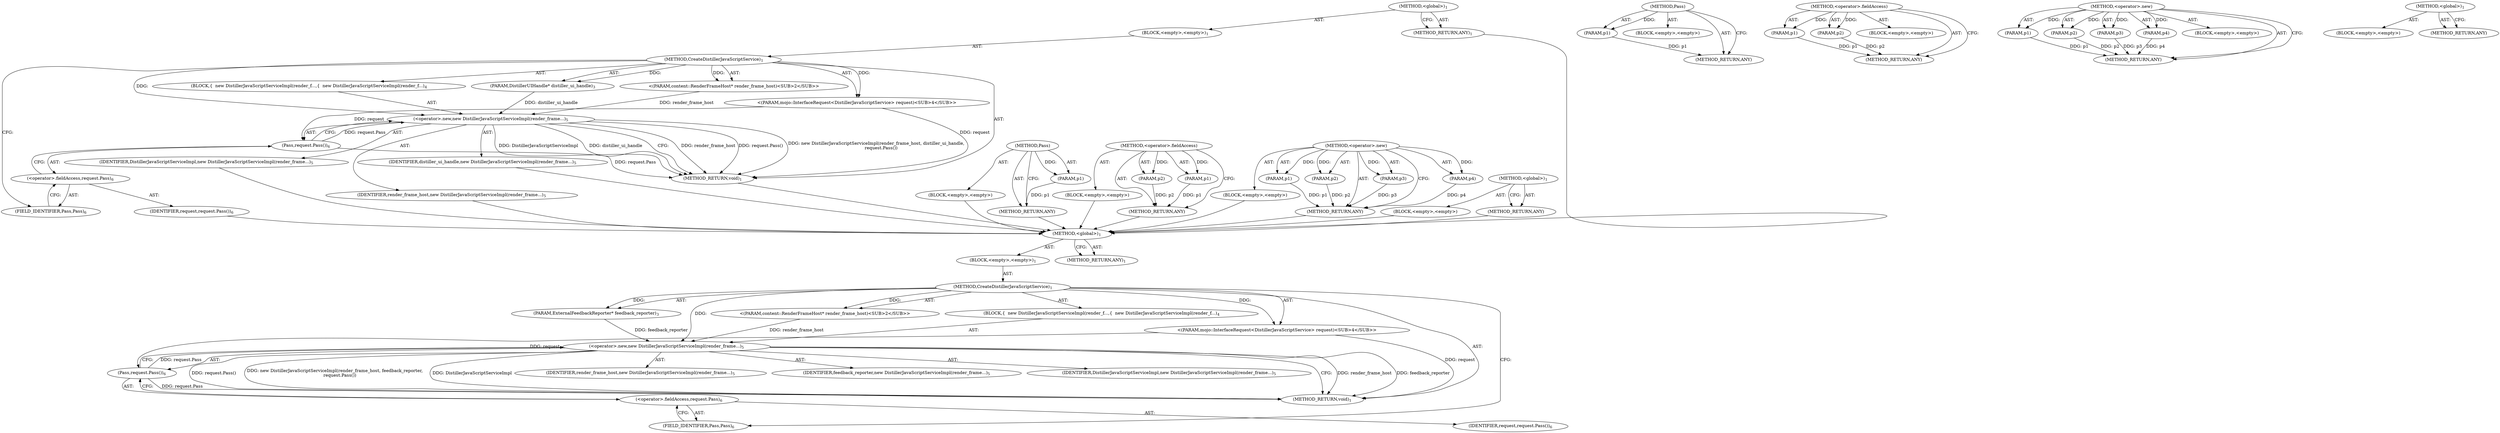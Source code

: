 digraph "&lt;global&gt;" {
vulnerable_6 [label=<(METHOD,&lt;global&gt;)<SUB>1</SUB>>];
vulnerable_7 [label=<(BLOCK,&lt;empty&gt;,&lt;empty&gt;)<SUB>1</SUB>>];
vulnerable_8 [label=<(METHOD,CreateDistillerJavaScriptService)<SUB>1</SUB>>];
vulnerable_9 [label="<(PARAM,content::RenderFrameHost* render_frame_host)<SUB>2</SUB>>"];
vulnerable_10 [label=<(PARAM,ExternalFeedbackReporter* feedback_reporter)<SUB>3</SUB>>];
vulnerable_11 [label="<(PARAM,mojo::InterfaceRequest&lt;DistillerJavaScriptService&gt; request)<SUB>4</SUB>>"];
vulnerable_12 [label=<(BLOCK,{
  new DistillerJavaScriptServiceImpl(render_f...,{
  new DistillerJavaScriptServiceImpl(render_f...)<SUB>4</SUB>>];
vulnerable_13 [label=<(&lt;operator&gt;.new,new DistillerJavaScriptServiceImpl(render_frame...)<SUB>5</SUB>>];
vulnerable_14 [label=<(IDENTIFIER,DistillerJavaScriptServiceImpl,new DistillerJavaScriptServiceImpl(render_frame...)<SUB>5</SUB>>];
vulnerable_15 [label=<(IDENTIFIER,render_frame_host,new DistillerJavaScriptServiceImpl(render_frame...)<SUB>5</SUB>>];
vulnerable_16 [label=<(IDENTIFIER,feedback_reporter,new DistillerJavaScriptServiceImpl(render_frame...)<SUB>5</SUB>>];
vulnerable_17 [label=<(Pass,request.Pass())<SUB>6</SUB>>];
vulnerable_18 [label=<(&lt;operator&gt;.fieldAccess,request.Pass)<SUB>6</SUB>>];
vulnerable_19 [label=<(IDENTIFIER,request,request.Pass())<SUB>6</SUB>>];
vulnerable_20 [label=<(FIELD_IDENTIFIER,Pass,Pass)<SUB>6</SUB>>];
vulnerable_21 [label=<(METHOD_RETURN,void)<SUB>1</SUB>>];
vulnerable_23 [label=<(METHOD_RETURN,ANY)<SUB>1</SUB>>];
vulnerable_51 [label=<(METHOD,Pass)>];
vulnerable_52 [label=<(PARAM,p1)>];
vulnerable_53 [label=<(BLOCK,&lt;empty&gt;,&lt;empty&gt;)>];
vulnerable_54 [label=<(METHOD_RETURN,ANY)>];
vulnerable_55 [label=<(METHOD,&lt;operator&gt;.fieldAccess)>];
vulnerable_56 [label=<(PARAM,p1)>];
vulnerable_57 [label=<(PARAM,p2)>];
vulnerable_58 [label=<(BLOCK,&lt;empty&gt;,&lt;empty&gt;)>];
vulnerable_59 [label=<(METHOD_RETURN,ANY)>];
vulnerable_44 [label=<(METHOD,&lt;operator&gt;.new)>];
vulnerable_45 [label=<(PARAM,p1)>];
vulnerable_46 [label=<(PARAM,p2)>];
vulnerable_47 [label=<(PARAM,p3)>];
vulnerable_48 [label=<(PARAM,p4)>];
vulnerable_49 [label=<(BLOCK,&lt;empty&gt;,&lt;empty&gt;)>];
vulnerable_50 [label=<(METHOD_RETURN,ANY)>];
vulnerable_38 [label=<(METHOD,&lt;global&gt;)<SUB>1</SUB>>];
vulnerable_39 [label=<(BLOCK,&lt;empty&gt;,&lt;empty&gt;)>];
vulnerable_40 [label=<(METHOD_RETURN,ANY)>];
fixed_6 [label=<(METHOD,&lt;global&gt;)<SUB>1</SUB>>];
fixed_7 [label=<(BLOCK,&lt;empty&gt;,&lt;empty&gt;)<SUB>1</SUB>>];
fixed_8 [label=<(METHOD,CreateDistillerJavaScriptService)<SUB>1</SUB>>];
fixed_9 [label="<(PARAM,content::RenderFrameHost* render_frame_host)<SUB>2</SUB>>"];
fixed_10 [label=<(PARAM,DistillerUIHandle* distiller_ui_handle)<SUB>3</SUB>>];
fixed_11 [label="<(PARAM,mojo::InterfaceRequest&lt;DistillerJavaScriptService&gt; request)<SUB>4</SUB>>"];
fixed_12 [label=<(BLOCK,{
  new DistillerJavaScriptServiceImpl(render_f...,{
  new DistillerJavaScriptServiceImpl(render_f...)<SUB>4</SUB>>];
fixed_13 [label=<(&lt;operator&gt;.new,new DistillerJavaScriptServiceImpl(render_frame...)<SUB>5</SUB>>];
fixed_14 [label=<(IDENTIFIER,DistillerJavaScriptServiceImpl,new DistillerJavaScriptServiceImpl(render_frame...)<SUB>5</SUB>>];
fixed_15 [label=<(IDENTIFIER,render_frame_host,new DistillerJavaScriptServiceImpl(render_frame...)<SUB>5</SUB>>];
fixed_16 [label=<(IDENTIFIER,distiller_ui_handle,new DistillerJavaScriptServiceImpl(render_frame...)<SUB>5</SUB>>];
fixed_17 [label=<(Pass,request.Pass())<SUB>6</SUB>>];
fixed_18 [label=<(&lt;operator&gt;.fieldAccess,request.Pass)<SUB>6</SUB>>];
fixed_19 [label=<(IDENTIFIER,request,request.Pass())<SUB>6</SUB>>];
fixed_20 [label=<(FIELD_IDENTIFIER,Pass,Pass)<SUB>6</SUB>>];
fixed_21 [label=<(METHOD_RETURN,void)<SUB>1</SUB>>];
fixed_23 [label=<(METHOD_RETURN,ANY)<SUB>1</SUB>>];
fixed_51 [label=<(METHOD,Pass)>];
fixed_52 [label=<(PARAM,p1)>];
fixed_53 [label=<(BLOCK,&lt;empty&gt;,&lt;empty&gt;)>];
fixed_54 [label=<(METHOD_RETURN,ANY)>];
fixed_55 [label=<(METHOD,&lt;operator&gt;.fieldAccess)>];
fixed_56 [label=<(PARAM,p1)>];
fixed_57 [label=<(PARAM,p2)>];
fixed_58 [label=<(BLOCK,&lt;empty&gt;,&lt;empty&gt;)>];
fixed_59 [label=<(METHOD_RETURN,ANY)>];
fixed_44 [label=<(METHOD,&lt;operator&gt;.new)>];
fixed_45 [label=<(PARAM,p1)>];
fixed_46 [label=<(PARAM,p2)>];
fixed_47 [label=<(PARAM,p3)>];
fixed_48 [label=<(PARAM,p4)>];
fixed_49 [label=<(BLOCK,&lt;empty&gt;,&lt;empty&gt;)>];
fixed_50 [label=<(METHOD_RETURN,ANY)>];
fixed_38 [label=<(METHOD,&lt;global&gt;)<SUB>1</SUB>>];
fixed_39 [label=<(BLOCK,&lt;empty&gt;,&lt;empty&gt;)>];
fixed_40 [label=<(METHOD_RETURN,ANY)>];
vulnerable_6 -> vulnerable_7  [key=0, label="AST: "];
vulnerable_6 -> vulnerable_23  [key=0, label="AST: "];
vulnerable_6 -> vulnerable_23  [key=1, label="CFG: "];
vulnerable_7 -> vulnerable_8  [key=0, label="AST: "];
vulnerable_8 -> vulnerable_9  [key=0, label="AST: "];
vulnerable_8 -> vulnerable_9  [key=1, label="DDG: "];
vulnerable_8 -> vulnerable_10  [key=0, label="AST: "];
vulnerable_8 -> vulnerable_10  [key=1, label="DDG: "];
vulnerable_8 -> vulnerable_11  [key=0, label="AST: "];
vulnerable_8 -> vulnerable_11  [key=1, label="DDG: "];
vulnerable_8 -> vulnerable_12  [key=0, label="AST: "];
vulnerable_8 -> vulnerable_21  [key=0, label="AST: "];
vulnerable_8 -> vulnerable_20  [key=0, label="CFG: "];
vulnerable_8 -> vulnerable_13  [key=0, label="DDG: "];
vulnerable_9 -> vulnerable_13  [key=0, label="DDG: render_frame_host"];
vulnerable_10 -> vulnerable_13  [key=0, label="DDG: feedback_reporter"];
vulnerable_11 -> vulnerable_21  [key=0, label="DDG: request"];
vulnerable_11 -> vulnerable_17  [key=0, label="DDG: request"];
vulnerable_12 -> vulnerable_13  [key=0, label="AST: "];
vulnerable_13 -> vulnerable_14  [key=0, label="AST: "];
vulnerable_13 -> vulnerable_15  [key=0, label="AST: "];
vulnerable_13 -> vulnerable_16  [key=0, label="AST: "];
vulnerable_13 -> vulnerable_17  [key=0, label="AST: "];
vulnerable_13 -> vulnerable_21  [key=0, label="CFG: "];
vulnerable_13 -> vulnerable_21  [key=1, label="DDG: render_frame_host"];
vulnerable_13 -> vulnerable_21  [key=2, label="DDG: feedback_reporter"];
vulnerable_13 -> vulnerable_21  [key=3, label="DDG: request.Pass()"];
vulnerable_13 -> vulnerable_21  [key=4, label="DDG: new DistillerJavaScriptServiceImpl(render_frame_host, feedback_reporter,
       request.Pass())"];
vulnerable_13 -> vulnerable_21  [key=5, label="DDG: DistillerJavaScriptServiceImpl"];
vulnerable_17 -> vulnerable_18  [key=0, label="AST: "];
vulnerable_17 -> vulnerable_13  [key=0, label="CFG: "];
vulnerable_17 -> vulnerable_13  [key=1, label="DDG: request.Pass"];
vulnerable_17 -> vulnerable_21  [key=0, label="DDG: request.Pass"];
vulnerable_18 -> vulnerable_19  [key=0, label="AST: "];
vulnerable_18 -> vulnerable_20  [key=0, label="AST: "];
vulnerable_18 -> vulnerable_17  [key=0, label="CFG: "];
vulnerable_20 -> vulnerable_18  [key=0, label="CFG: "];
vulnerable_51 -> vulnerable_52  [key=0, label="AST: "];
vulnerable_51 -> vulnerable_52  [key=1, label="DDG: "];
vulnerable_51 -> vulnerable_53  [key=0, label="AST: "];
vulnerable_51 -> vulnerable_54  [key=0, label="AST: "];
vulnerable_51 -> vulnerable_54  [key=1, label="CFG: "];
vulnerable_52 -> vulnerable_54  [key=0, label="DDG: p1"];
vulnerable_55 -> vulnerable_56  [key=0, label="AST: "];
vulnerable_55 -> vulnerable_56  [key=1, label="DDG: "];
vulnerable_55 -> vulnerable_58  [key=0, label="AST: "];
vulnerable_55 -> vulnerable_57  [key=0, label="AST: "];
vulnerable_55 -> vulnerable_57  [key=1, label="DDG: "];
vulnerable_55 -> vulnerable_59  [key=0, label="AST: "];
vulnerable_55 -> vulnerable_59  [key=1, label="CFG: "];
vulnerable_56 -> vulnerable_59  [key=0, label="DDG: p1"];
vulnerable_57 -> vulnerable_59  [key=0, label="DDG: p2"];
vulnerable_44 -> vulnerable_45  [key=0, label="AST: "];
vulnerable_44 -> vulnerable_45  [key=1, label="DDG: "];
vulnerable_44 -> vulnerable_49  [key=0, label="AST: "];
vulnerable_44 -> vulnerable_46  [key=0, label="AST: "];
vulnerable_44 -> vulnerable_46  [key=1, label="DDG: "];
vulnerable_44 -> vulnerable_50  [key=0, label="AST: "];
vulnerable_44 -> vulnerable_50  [key=1, label="CFG: "];
vulnerable_44 -> vulnerable_47  [key=0, label="AST: "];
vulnerable_44 -> vulnerable_47  [key=1, label="DDG: "];
vulnerable_44 -> vulnerable_48  [key=0, label="AST: "];
vulnerable_44 -> vulnerable_48  [key=1, label="DDG: "];
vulnerable_45 -> vulnerable_50  [key=0, label="DDG: p1"];
vulnerable_46 -> vulnerable_50  [key=0, label="DDG: p2"];
vulnerable_47 -> vulnerable_50  [key=0, label="DDG: p3"];
vulnerable_48 -> vulnerable_50  [key=0, label="DDG: p4"];
vulnerable_38 -> vulnerable_39  [key=0, label="AST: "];
vulnerable_38 -> vulnerable_40  [key=0, label="AST: "];
vulnerable_38 -> vulnerable_40  [key=1, label="CFG: "];
fixed_6 -> fixed_7  [key=0, label="AST: "];
fixed_6 -> fixed_23  [key=0, label="AST: "];
fixed_6 -> fixed_23  [key=1, label="CFG: "];
fixed_7 -> fixed_8  [key=0, label="AST: "];
fixed_8 -> fixed_9  [key=0, label="AST: "];
fixed_8 -> fixed_9  [key=1, label="DDG: "];
fixed_8 -> fixed_10  [key=0, label="AST: "];
fixed_8 -> fixed_10  [key=1, label="DDG: "];
fixed_8 -> fixed_11  [key=0, label="AST: "];
fixed_8 -> fixed_11  [key=1, label="DDG: "];
fixed_8 -> fixed_12  [key=0, label="AST: "];
fixed_8 -> fixed_21  [key=0, label="AST: "];
fixed_8 -> fixed_20  [key=0, label="CFG: "];
fixed_8 -> fixed_13  [key=0, label="DDG: "];
fixed_9 -> fixed_13  [key=0, label="DDG: render_frame_host"];
fixed_10 -> fixed_13  [key=0, label="DDG: distiller_ui_handle"];
fixed_11 -> fixed_21  [key=0, label="DDG: request"];
fixed_11 -> fixed_17  [key=0, label="DDG: request"];
fixed_12 -> fixed_13  [key=0, label="AST: "];
fixed_13 -> fixed_14  [key=0, label="AST: "];
fixed_13 -> fixed_15  [key=0, label="AST: "];
fixed_13 -> fixed_16  [key=0, label="AST: "];
fixed_13 -> fixed_17  [key=0, label="AST: "];
fixed_13 -> fixed_21  [key=0, label="CFG: "];
fixed_13 -> fixed_21  [key=1, label="DDG: render_frame_host"];
fixed_13 -> fixed_21  [key=2, label="DDG: distiller_ui_handle"];
fixed_13 -> fixed_21  [key=3, label="DDG: request.Pass()"];
fixed_13 -> fixed_21  [key=4, label="DDG: new DistillerJavaScriptServiceImpl(render_frame_host, distiller_ui_handle,
       request.Pass())"];
fixed_13 -> fixed_21  [key=5, label="DDG: DistillerJavaScriptServiceImpl"];
fixed_14 -> vulnerable_6  [key=0];
fixed_15 -> vulnerable_6  [key=0];
fixed_16 -> vulnerable_6  [key=0];
fixed_17 -> fixed_18  [key=0, label="AST: "];
fixed_17 -> fixed_13  [key=0, label="CFG: "];
fixed_17 -> fixed_13  [key=1, label="DDG: request.Pass"];
fixed_17 -> fixed_21  [key=0, label="DDG: request.Pass"];
fixed_18 -> fixed_19  [key=0, label="AST: "];
fixed_18 -> fixed_20  [key=0, label="AST: "];
fixed_18 -> fixed_17  [key=0, label="CFG: "];
fixed_19 -> vulnerable_6  [key=0];
fixed_20 -> fixed_18  [key=0, label="CFG: "];
fixed_21 -> vulnerable_6  [key=0];
fixed_23 -> vulnerable_6  [key=0];
fixed_51 -> fixed_52  [key=0, label="AST: "];
fixed_51 -> fixed_52  [key=1, label="DDG: "];
fixed_51 -> fixed_53  [key=0, label="AST: "];
fixed_51 -> fixed_54  [key=0, label="AST: "];
fixed_51 -> fixed_54  [key=1, label="CFG: "];
fixed_52 -> fixed_54  [key=0, label="DDG: p1"];
fixed_53 -> vulnerable_6  [key=0];
fixed_54 -> vulnerable_6  [key=0];
fixed_55 -> fixed_56  [key=0, label="AST: "];
fixed_55 -> fixed_56  [key=1, label="DDG: "];
fixed_55 -> fixed_58  [key=0, label="AST: "];
fixed_55 -> fixed_57  [key=0, label="AST: "];
fixed_55 -> fixed_57  [key=1, label="DDG: "];
fixed_55 -> fixed_59  [key=0, label="AST: "];
fixed_55 -> fixed_59  [key=1, label="CFG: "];
fixed_56 -> fixed_59  [key=0, label="DDG: p1"];
fixed_57 -> fixed_59  [key=0, label="DDG: p2"];
fixed_58 -> vulnerable_6  [key=0];
fixed_59 -> vulnerable_6  [key=0];
fixed_44 -> fixed_45  [key=0, label="AST: "];
fixed_44 -> fixed_45  [key=1, label="DDG: "];
fixed_44 -> fixed_49  [key=0, label="AST: "];
fixed_44 -> fixed_46  [key=0, label="AST: "];
fixed_44 -> fixed_46  [key=1, label="DDG: "];
fixed_44 -> fixed_50  [key=0, label="AST: "];
fixed_44 -> fixed_50  [key=1, label="CFG: "];
fixed_44 -> fixed_47  [key=0, label="AST: "];
fixed_44 -> fixed_47  [key=1, label="DDG: "];
fixed_44 -> fixed_48  [key=0, label="AST: "];
fixed_44 -> fixed_48  [key=1, label="DDG: "];
fixed_45 -> fixed_50  [key=0, label="DDG: p1"];
fixed_46 -> fixed_50  [key=0, label="DDG: p2"];
fixed_47 -> fixed_50  [key=0, label="DDG: p3"];
fixed_48 -> fixed_50  [key=0, label="DDG: p4"];
fixed_49 -> vulnerable_6  [key=0];
fixed_50 -> vulnerable_6  [key=0];
fixed_38 -> fixed_39  [key=0, label="AST: "];
fixed_38 -> fixed_40  [key=0, label="AST: "];
fixed_38 -> fixed_40  [key=1, label="CFG: "];
fixed_39 -> vulnerable_6  [key=0];
fixed_40 -> vulnerable_6  [key=0];
}
